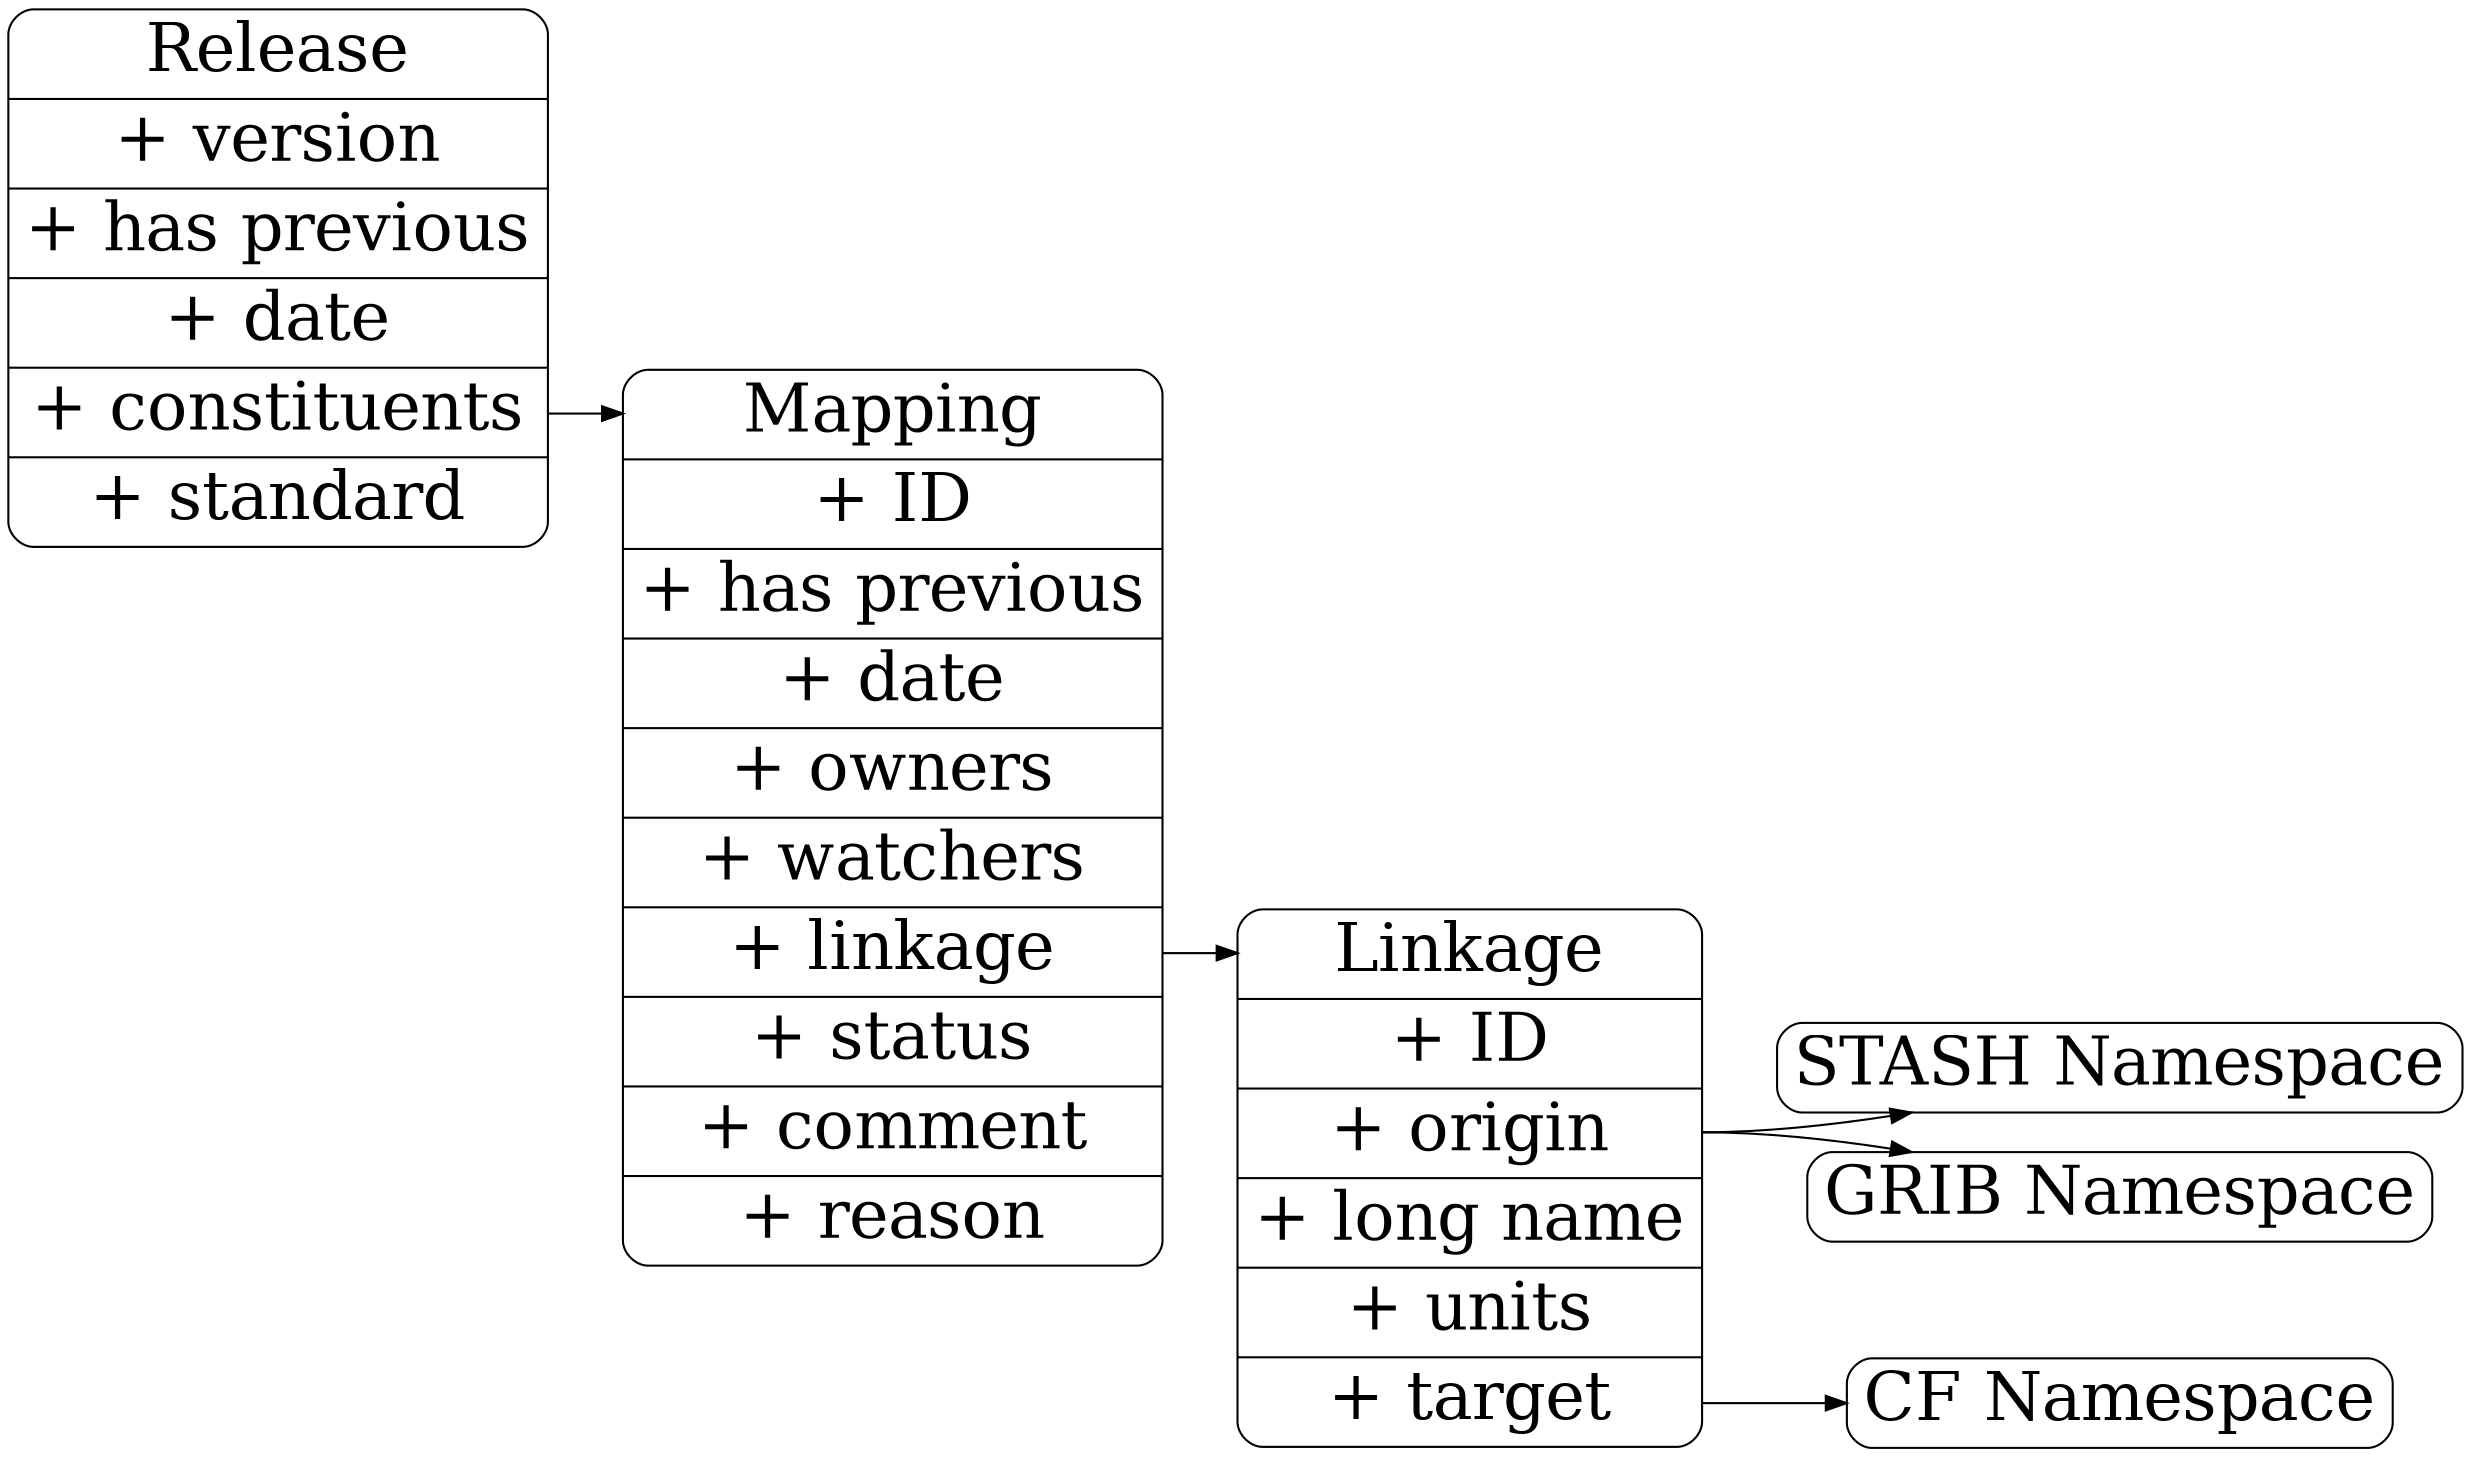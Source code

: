 digraph shards {

## basic setup 

   	rankdir = LR;
        node [
        fontsize = 32,
        shape = Mrecord
        ];

        edge [
        fontsize = 24
        ];

## class definitions

        mapping [
	label = "<title> Linkage |+ ID |<origin>+ origin |+ long name |+ units|<target>+ target "
	];

	provenance [
	label = "<title> Mapping |+ ID |+ has previous |+ date |+ owners |+ watchers|<plink>+ linkage|+ status |+ comment|+ reason"
	];

	release [
	label = "<title> Release |+ version|+ has previous|+ date|<con>+ constituents|+ standard"
	];

	cf [
	label = "CF Namespace"
	];

	stash [
	label = "STASH Namespace"
	];

	grib [
	label = "GRIB Namespace"
	];



## relations

	provenance:plink -> mapping:title;

	release:con -> provenance:title

	mapping:target -> cf

	mapping:origin -> stash

	mapping:origin -> grib

}